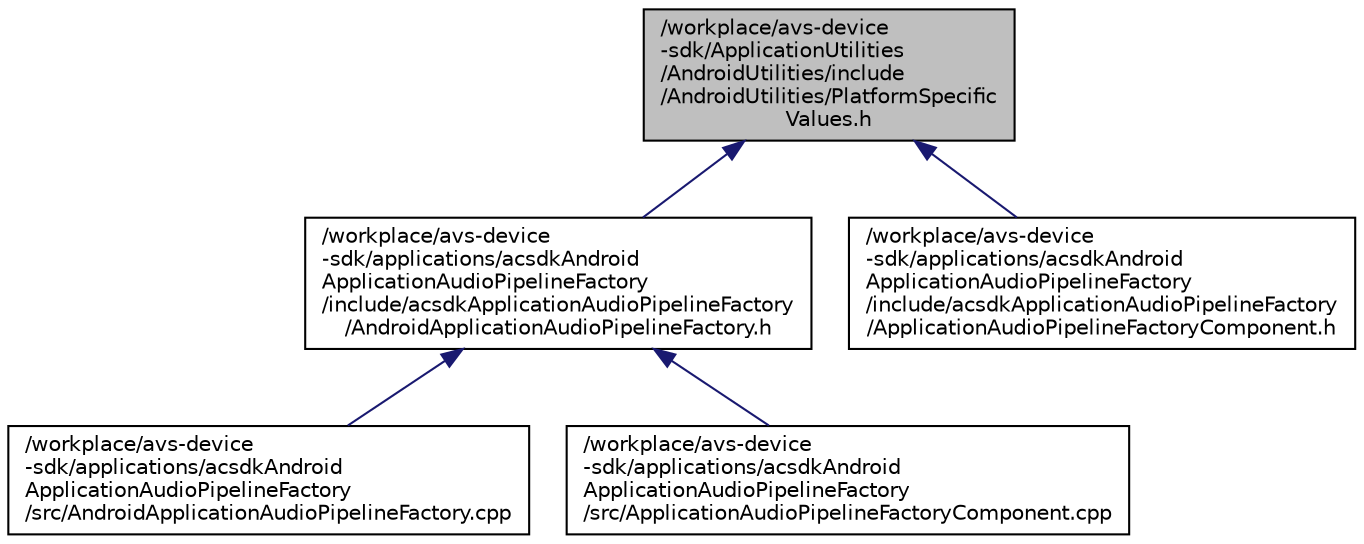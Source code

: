 digraph "/workplace/avs-device-sdk/ApplicationUtilities/AndroidUtilities/include/AndroidUtilities/PlatformSpecificValues.h"
{
 // LATEX_PDF_SIZE
  edge [fontname="Helvetica",fontsize="10",labelfontname="Helvetica",labelfontsize="10"];
  node [fontname="Helvetica",fontsize="10",shape=record];
  Node1 [label="/workplace/avs-device\l-sdk/ApplicationUtilities\l/AndroidUtilities/include\l/AndroidUtilities/PlatformSpecific\lValues.h",height=0.2,width=0.4,color="black", fillcolor="grey75", style="filled", fontcolor="black",tooltip=" "];
  Node1 -> Node2 [dir="back",color="midnightblue",fontsize="10",style="solid",fontname="Helvetica"];
  Node2 [label="/workplace/avs-device\l-sdk/applications/acsdkAndroid\lApplicationAudioPipelineFactory\l/include/acsdkApplicationAudioPipelineFactory\l/AndroidApplicationAudioPipelineFactory.h",height=0.2,width=0.4,color="black", fillcolor="white", style="filled",URL="$_android_application_audio_pipeline_factory_8h.html",tooltip=" "];
  Node2 -> Node3 [dir="back",color="midnightblue",fontsize="10",style="solid",fontname="Helvetica"];
  Node3 [label="/workplace/avs-device\l-sdk/applications/acsdkAndroid\lApplicationAudioPipelineFactory\l/src/AndroidApplicationAudioPipelineFactory.cpp",height=0.2,width=0.4,color="black", fillcolor="white", style="filled",URL="$_android_application_audio_pipeline_factory_8cpp.html",tooltip=" "];
  Node2 -> Node4 [dir="back",color="midnightblue",fontsize="10",style="solid",fontname="Helvetica"];
  Node4 [label="/workplace/avs-device\l-sdk/applications/acsdkAndroid\lApplicationAudioPipelineFactory\l/src/ApplicationAudioPipelineFactoryComponent.cpp",height=0.2,width=0.4,color="black", fillcolor="white", style="filled",URL="$acsdk_android_application_audio_pipeline_factory_2src_2_application_audio_pipeline_factory_component_8cpp.html",tooltip=" "];
  Node1 -> Node5 [dir="back",color="midnightblue",fontsize="10",style="solid",fontname="Helvetica"];
  Node5 [label="/workplace/avs-device\l-sdk/applications/acsdkAndroid\lApplicationAudioPipelineFactory\l/include/acsdkApplicationAudioPipelineFactory\l/ApplicationAudioPipelineFactoryComponent.h",height=0.2,width=0.4,color="black", fillcolor="white", style="filled",URL="$acsdk_android_application_audio_pipeline_factory_2include_2acsdk_application_audio_pipeline_fact952244caba7ee8985a8bdd12c0ca49b0.html",tooltip=" "];
}
